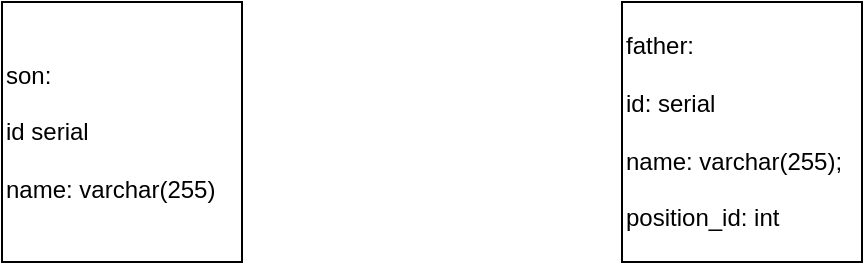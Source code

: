 <mxfile version="18.1.3" type="github"><diagram id="GwwkPypv9oJo8DvXTh1N" name="Page-1"><mxGraphModel dx="868" dy="477" grid="1" gridSize="10" guides="1" tooltips="1" connect="1" arrows="1" fold="1" page="1" pageScale="1" pageWidth="827" pageHeight="1169" math="0" shadow="0"><root><mxCell id="0"/><mxCell id="1" parent="0"/><mxCell id="wlpXhkUfP4olv9oXEfLN-3" value="&lt;div style=&quot;&quot;&gt;&lt;span style=&quot;background-color: initial;&quot;&gt;son:&lt;/span&gt;&lt;/div&gt;&lt;div style=&quot;&quot;&gt;&lt;span style=&quot;background-color: initial;&quot;&gt;&lt;br&gt;&lt;/span&gt;&lt;/div&gt;&lt;div style=&quot;&quot;&gt;&lt;span style=&quot;background-color: initial;&quot;&gt;id serial&lt;/span&gt;&lt;/div&gt;&lt;div style=&quot;&quot;&gt;&lt;span style=&quot;background-color: initial;&quot;&gt;&lt;br&gt;&lt;/span&gt;&lt;/div&gt;&lt;div style=&quot;&quot;&gt;&lt;span style=&quot;background-color: initial;&quot;&gt;name: varchar(255)&lt;/span&gt;&lt;/div&gt;" style="rounded=0;whiteSpace=wrap;html=1;align=left;" parent="1" vertex="1"><mxGeometry x="200" y="140" width="120" height="130" as="geometry"/></mxCell><mxCell id="wlpXhkUfP4olv9oXEfLN-7" value="father:&lt;br&gt;&lt;br&gt;id: serial&lt;br&gt;&lt;br&gt;name: varchar(255);&lt;br&gt;&lt;br&gt;position_id: int" style="rounded=0;whiteSpace=wrap;html=1;align=left;" parent="1" vertex="1"><mxGeometry x="510" y="140" width="120" height="130" as="geometry"/></mxCell></root></mxGraphModel></diagram></mxfile>